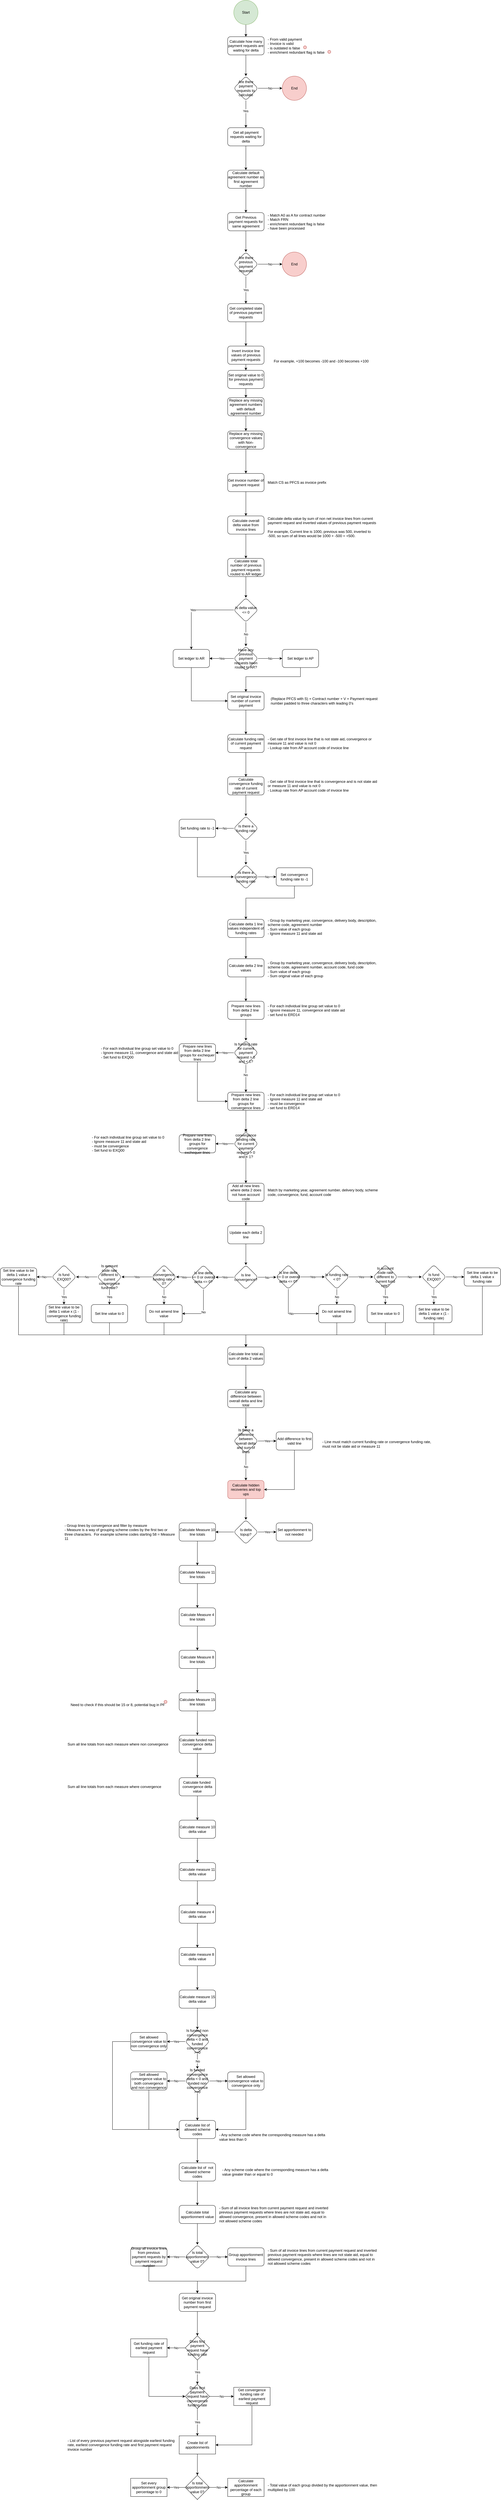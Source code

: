 <mxfile version="21.1.5" type="github">
  <diagram name="Page-1" id="wW1m3Rc3jWvj9a-EmoBQ">
    <mxGraphModel dx="2924" dy="1148" grid="1" gridSize="10" guides="1" tooltips="1" connect="1" arrows="1" fold="1" page="1" pageScale="1" pageWidth="850" pageHeight="1100" math="0" shadow="0">
      <root>
        <mxCell id="0" />
        <mxCell id="1" parent="0" />
        <mxCell id="_v3G_Rp7L3uwOA6iTtzw-3" value="" style="edgeStyle=orthogonalEdgeStyle;rounded=0;orthogonalLoop=1;jettySize=auto;html=1;" parent="1" source="_v3G_Rp7L3uwOA6iTtzw-1" target="_v3G_Rp7L3uwOA6iTtzw-2" edge="1">
          <mxGeometry relative="1" as="geometry" />
        </mxCell>
        <mxCell id="_v3G_Rp7L3uwOA6iTtzw-1" value="Start" style="ellipse;whiteSpace=wrap;html=1;aspect=fixed;fillColor=#d5e8d4;strokeColor=#82b366;" parent="1" vertex="1">
          <mxGeometry x="360" y="80" width="80" height="80" as="geometry" />
        </mxCell>
        <mxCell id="_v3G_Rp7L3uwOA6iTtzw-9" value="" style="edgeStyle=orthogonalEdgeStyle;rounded=0;orthogonalLoop=1;jettySize=auto;html=1;" parent="1" source="_v3G_Rp7L3uwOA6iTtzw-2" target="_v3G_Rp7L3uwOA6iTtzw-8" edge="1">
          <mxGeometry relative="1" as="geometry" />
        </mxCell>
        <mxCell id="_v3G_Rp7L3uwOA6iTtzw-2" value="Calculate how many payment requests are waiting for delta" style="rounded=1;whiteSpace=wrap;html=1;" parent="1" vertex="1">
          <mxGeometry x="340" y="200" width="120" height="60" as="geometry" />
        </mxCell>
        <mxCell id="_v3G_Rp7L3uwOA6iTtzw-4" value="- From valid payment&lt;br&gt;- Invoice is valid&lt;br&gt;- is outdated is false&lt;br&gt;- enrichment redundant flag is false" style="text;html=1;strokeColor=none;fillColor=none;align=left;verticalAlign=middle;whiteSpace=wrap;rounded=0;" parent="1" vertex="1">
          <mxGeometry x="470" y="215" width="370" height="30" as="geometry" />
        </mxCell>
        <mxCell id="_v3G_Rp7L3uwOA6iTtzw-6" value="" style="ellipse;whiteSpace=wrap;html=1;aspect=fixed;fillColor=#f8cecc;strokeColor=#b85450;" parent="1" vertex="1">
          <mxGeometry x="670" y="245" width="10" height="10" as="geometry" />
        </mxCell>
        <mxCell id="_v3G_Rp7L3uwOA6iTtzw-7" value="" style="ellipse;whiteSpace=wrap;html=1;aspect=fixed;fillColor=#f8cecc;strokeColor=#b85450;" parent="1" vertex="1">
          <mxGeometry x="590" y="230" width="10" height="10" as="geometry" />
        </mxCell>
        <mxCell id="_v3G_Rp7L3uwOA6iTtzw-11" value="No" style="edgeStyle=orthogonalEdgeStyle;rounded=0;orthogonalLoop=1;jettySize=auto;html=1;" parent="1" source="_v3G_Rp7L3uwOA6iTtzw-8" target="_v3G_Rp7L3uwOA6iTtzw-10" edge="1">
          <mxGeometry relative="1" as="geometry" />
        </mxCell>
        <mxCell id="_v3G_Rp7L3uwOA6iTtzw-13" value="" style="edgeStyle=orthogonalEdgeStyle;rounded=0;orthogonalLoop=1;jettySize=auto;html=1;" parent="1" source="_v3G_Rp7L3uwOA6iTtzw-8" target="_v3G_Rp7L3uwOA6iTtzw-12" edge="1">
          <mxGeometry relative="1" as="geometry" />
        </mxCell>
        <mxCell id="_v3G_Rp7L3uwOA6iTtzw-14" value="Yes" style="edgeLabel;html=1;align=center;verticalAlign=middle;resizable=0;points=[];" parent="_v3G_Rp7L3uwOA6iTtzw-13" vertex="1" connectable="0">
          <mxGeometry x="-0.222" y="7" relative="1" as="geometry">
            <mxPoint x="-8" as="offset" />
          </mxGeometry>
        </mxCell>
        <mxCell id="_v3G_Rp7L3uwOA6iTtzw-8" value="Are there payment requests to calculate" style="rhombus;whiteSpace=wrap;html=1;rounded=1;" parent="1" vertex="1">
          <mxGeometry x="360" y="330" width="80" height="80" as="geometry" />
        </mxCell>
        <mxCell id="_v3G_Rp7L3uwOA6iTtzw-10" value="End" style="ellipse;whiteSpace=wrap;html=1;rounded=1;fillColor=#f8cecc;strokeColor=#b85450;" parent="1" vertex="1">
          <mxGeometry x="520" y="330" width="80" height="80" as="geometry" />
        </mxCell>
        <mxCell id="_v3G_Rp7L3uwOA6iTtzw-16" value="" style="edgeStyle=orthogonalEdgeStyle;rounded=0;orthogonalLoop=1;jettySize=auto;html=1;" parent="1" source="_v3G_Rp7L3uwOA6iTtzw-12" target="_v3G_Rp7L3uwOA6iTtzw-15" edge="1">
          <mxGeometry relative="1" as="geometry" />
        </mxCell>
        <mxCell id="_v3G_Rp7L3uwOA6iTtzw-12" value="Get all payment requests waiting for delta" style="whiteSpace=wrap;html=1;rounded=1;" parent="1" vertex="1">
          <mxGeometry x="340" y="500" width="120" height="60" as="geometry" />
        </mxCell>
        <mxCell id="_v3G_Rp7L3uwOA6iTtzw-18" value="" style="edgeStyle=orthogonalEdgeStyle;rounded=0;orthogonalLoop=1;jettySize=auto;html=1;" parent="1" source="_v3G_Rp7L3uwOA6iTtzw-15" target="_v3G_Rp7L3uwOA6iTtzw-17" edge="1">
          <mxGeometry relative="1" as="geometry" />
        </mxCell>
        <mxCell id="_v3G_Rp7L3uwOA6iTtzw-15" value="Calculate default agreement number as first agreement number" style="whiteSpace=wrap;html=1;rounded=1;" parent="1" vertex="1">
          <mxGeometry x="340" y="640" width="120" height="60" as="geometry" />
        </mxCell>
        <mxCell id="_v3G_Rp7L3uwOA6iTtzw-21" value="" style="edgeStyle=orthogonalEdgeStyle;rounded=0;orthogonalLoop=1;jettySize=auto;html=1;" parent="1" source="_v3G_Rp7L3uwOA6iTtzw-17" target="_v3G_Rp7L3uwOA6iTtzw-20" edge="1">
          <mxGeometry relative="1" as="geometry" />
        </mxCell>
        <mxCell id="_v3G_Rp7L3uwOA6iTtzw-17" value="Get Previous payment requests for same agreement" style="whiteSpace=wrap;html=1;rounded=1;" parent="1" vertex="1">
          <mxGeometry x="340" y="780" width="120" height="60" as="geometry" />
        </mxCell>
        <mxCell id="_v3G_Rp7L3uwOA6iTtzw-19" value="- Match A0 as A for contract number&lt;br&gt;- Match FRN&lt;br&gt;- enrichment redundant flag is false&lt;br&gt;- have been processed" style="text;html=1;strokeColor=none;fillColor=none;align=left;verticalAlign=middle;whiteSpace=wrap;rounded=0;" parent="1" vertex="1">
          <mxGeometry x="470" y="795" width="370" height="30" as="geometry" />
        </mxCell>
        <mxCell id="_v3G_Rp7L3uwOA6iTtzw-23" value="No" style="edgeStyle=orthogonalEdgeStyle;rounded=0;orthogonalLoop=1;jettySize=auto;html=1;" parent="1" source="_v3G_Rp7L3uwOA6iTtzw-20" target="_v3G_Rp7L3uwOA6iTtzw-22" edge="1">
          <mxGeometry relative="1" as="geometry" />
        </mxCell>
        <mxCell id="_v3G_Rp7L3uwOA6iTtzw-25" value="Yes" style="edgeStyle=orthogonalEdgeStyle;rounded=0;orthogonalLoop=1;jettySize=auto;html=1;" parent="1" source="_v3G_Rp7L3uwOA6iTtzw-20" target="_v3G_Rp7L3uwOA6iTtzw-24" edge="1">
          <mxGeometry relative="1" as="geometry" />
        </mxCell>
        <mxCell id="_v3G_Rp7L3uwOA6iTtzw-20" value="Are there previous payment requests" style="rhombus;whiteSpace=wrap;html=1;rounded=1;" parent="1" vertex="1">
          <mxGeometry x="360" y="910" width="80" height="80" as="geometry" />
        </mxCell>
        <mxCell id="_v3G_Rp7L3uwOA6iTtzw-22" value="End" style="ellipse;whiteSpace=wrap;html=1;rounded=1;fillColor=#f8cecc;strokeColor=#b85450;" parent="1" vertex="1">
          <mxGeometry x="520" y="910" width="80" height="80" as="geometry" />
        </mxCell>
        <mxCell id="_v3G_Rp7L3uwOA6iTtzw-27" value="" style="edgeStyle=orthogonalEdgeStyle;rounded=0;orthogonalLoop=1;jettySize=auto;html=1;" parent="1" source="_v3G_Rp7L3uwOA6iTtzw-24" target="_v3G_Rp7L3uwOA6iTtzw-26" edge="1">
          <mxGeometry relative="1" as="geometry" />
        </mxCell>
        <mxCell id="_v3G_Rp7L3uwOA6iTtzw-24" value="Get completed state of previous payment requests" style="whiteSpace=wrap;html=1;rounded=1;" parent="1" vertex="1">
          <mxGeometry x="340" y="1080" width="120" height="60" as="geometry" />
        </mxCell>
        <mxCell id="_v3G_Rp7L3uwOA6iTtzw-83" style="edgeStyle=orthogonalEdgeStyle;rounded=0;orthogonalLoop=1;jettySize=auto;html=1;entryX=0.5;entryY=0;entryDx=0;entryDy=0;" parent="1" source="_v3G_Rp7L3uwOA6iTtzw-26" target="_v3G_Rp7L3uwOA6iTtzw-82" edge="1">
          <mxGeometry relative="1" as="geometry" />
        </mxCell>
        <mxCell id="_v3G_Rp7L3uwOA6iTtzw-26" value="Invert invoice line values of previous payment requests" style="whiteSpace=wrap;html=1;rounded=1;" parent="1" vertex="1">
          <mxGeometry x="340" y="1220" width="120" height="60" as="geometry" />
        </mxCell>
        <mxCell id="_v3G_Rp7L3uwOA6iTtzw-28" value="Match CS as PFCS as invoice prefix" style="text;html=1;strokeColor=none;fillColor=none;align=left;verticalAlign=middle;whiteSpace=wrap;rounded=0;" parent="1" vertex="1">
          <mxGeometry x="470" y="1655" width="370" height="30" as="geometry" />
        </mxCell>
        <mxCell id="_v3G_Rp7L3uwOA6iTtzw-32" value="" style="edgeStyle=orthogonalEdgeStyle;rounded=0;orthogonalLoop=1;jettySize=auto;html=1;" parent="1" source="_v3G_Rp7L3uwOA6iTtzw-29" target="_v3G_Rp7L3uwOA6iTtzw-31" edge="1">
          <mxGeometry relative="1" as="geometry" />
        </mxCell>
        <mxCell id="_v3G_Rp7L3uwOA6iTtzw-29" value="Replace any missing agreement numbers with default agreement number" style="whiteSpace=wrap;html=1;rounded=1;" parent="1" vertex="1">
          <mxGeometry x="340" y="1390" width="120" height="60" as="geometry" />
        </mxCell>
        <mxCell id="_v3G_Rp7L3uwOA6iTtzw-34" value="" style="edgeStyle=orthogonalEdgeStyle;rounded=0;orthogonalLoop=1;jettySize=auto;html=1;" parent="1" source="_v3G_Rp7L3uwOA6iTtzw-31" target="_v3G_Rp7L3uwOA6iTtzw-33" edge="1">
          <mxGeometry relative="1" as="geometry" />
        </mxCell>
        <mxCell id="_v3G_Rp7L3uwOA6iTtzw-31" value="Replace any missing convergence values with Non-convergence" style="whiteSpace=wrap;html=1;rounded=1;" parent="1" vertex="1">
          <mxGeometry x="340" y="1500" width="120" height="60" as="geometry" />
        </mxCell>
        <mxCell id="_v3G_Rp7L3uwOA6iTtzw-39" value="" style="edgeStyle=orthogonalEdgeStyle;rounded=0;orthogonalLoop=1;jettySize=auto;html=1;" parent="1" source="_v3G_Rp7L3uwOA6iTtzw-33" target="_v3G_Rp7L3uwOA6iTtzw-38" edge="1">
          <mxGeometry relative="1" as="geometry" />
        </mxCell>
        <mxCell id="_v3G_Rp7L3uwOA6iTtzw-33" value="Get invoice number of payment request" style="whiteSpace=wrap;html=1;rounded=1;" parent="1" vertex="1">
          <mxGeometry x="340" y="1640" width="120" height="60" as="geometry" />
        </mxCell>
        <mxCell id="_v3G_Rp7L3uwOA6iTtzw-37" value="&lt;br&gt;Calculate delta value by sum of non net invoice lines from current payment request and inverted values of previous payment requests&lt;br&gt;&lt;br&gt;For example, Current line is 1000, previous was 500, inverted to -500, so sum of all lines would be 1000 + -500 = +500." style="text;html=1;strokeColor=none;fillColor=none;align=left;verticalAlign=middle;whiteSpace=wrap;rounded=0;" parent="1" vertex="1">
          <mxGeometry x="470" y="1795" width="370" height="30" as="geometry" />
        </mxCell>
        <mxCell id="_v3G_Rp7L3uwOA6iTtzw-42" value="" style="edgeStyle=orthogonalEdgeStyle;rounded=0;orthogonalLoop=1;jettySize=auto;html=1;" parent="1" source="_v3G_Rp7L3uwOA6iTtzw-38" target="_v3G_Rp7L3uwOA6iTtzw-41" edge="1">
          <mxGeometry relative="1" as="geometry" />
        </mxCell>
        <mxCell id="_v3G_Rp7L3uwOA6iTtzw-38" value="Calculate overall delta value from invoice lines" style="whiteSpace=wrap;html=1;rounded=1;fontSize=12;" parent="1" vertex="1">
          <mxGeometry x="340" y="1780" width="120" height="60" as="geometry" />
        </mxCell>
        <mxCell id="_v3G_Rp7L3uwOA6iTtzw-40" value="For example, +100 becomes -100 and -100 becomes +100" style="text;html=1;strokeColor=none;fillColor=none;align=left;verticalAlign=middle;whiteSpace=wrap;rounded=0;" parent="1" vertex="1">
          <mxGeometry x="490" y="1255" width="370" height="30" as="geometry" />
        </mxCell>
        <mxCell id="_v3G_Rp7L3uwOA6iTtzw-47" value="" style="edgeStyle=orthogonalEdgeStyle;rounded=0;orthogonalLoop=1;jettySize=auto;html=1;" parent="1" source="_v3G_Rp7L3uwOA6iTtzw-41" target="_v3G_Rp7L3uwOA6iTtzw-46" edge="1">
          <mxGeometry relative="1" as="geometry" />
        </mxCell>
        <mxCell id="_v3G_Rp7L3uwOA6iTtzw-41" value="Calculate total number of previous payment requests routed to AR ledger" style="whiteSpace=wrap;html=1;rounded=1;fontSize=12;" parent="1" vertex="1">
          <mxGeometry x="340" y="1920" width="120" height="60" as="geometry" />
        </mxCell>
        <mxCell id="_v3G_Rp7L3uwOA6iTtzw-49" value="Yes" style="edgeStyle=orthogonalEdgeStyle;rounded=0;orthogonalLoop=1;jettySize=auto;html=1;" parent="1" source="_v3G_Rp7L3uwOA6iTtzw-46" target="_v3G_Rp7L3uwOA6iTtzw-48" edge="1">
          <mxGeometry relative="1" as="geometry" />
        </mxCell>
        <mxCell id="_v3G_Rp7L3uwOA6iTtzw-51" value="No" style="edgeStyle=orthogonalEdgeStyle;rounded=0;orthogonalLoop=1;jettySize=auto;html=1;" parent="1" source="_v3G_Rp7L3uwOA6iTtzw-46" target="_v3G_Rp7L3uwOA6iTtzw-50" edge="1">
          <mxGeometry relative="1" as="geometry" />
        </mxCell>
        <mxCell id="_v3G_Rp7L3uwOA6iTtzw-46" value="Is delta value &amp;lt;= 0" style="rhombus;whiteSpace=wrap;html=1;rounded=1;" parent="1" vertex="1">
          <mxGeometry x="360" y="2050" width="80" height="80" as="geometry" />
        </mxCell>
        <mxCell id="_v3G_Rp7L3uwOA6iTtzw-57" style="edgeStyle=orthogonalEdgeStyle;rounded=0;orthogonalLoop=1;jettySize=auto;html=1;entryX=0;entryY=0.5;entryDx=0;entryDy=0;" parent="1" source="_v3G_Rp7L3uwOA6iTtzw-48" target="_v3G_Rp7L3uwOA6iTtzw-55" edge="1">
          <mxGeometry relative="1" as="geometry">
            <Array as="points">
              <mxPoint x="220" y="2390" />
            </Array>
          </mxGeometry>
        </mxCell>
        <mxCell id="_v3G_Rp7L3uwOA6iTtzw-48" value="Set ledger to AR" style="whiteSpace=wrap;html=1;rounded=1;" parent="1" vertex="1">
          <mxGeometry x="160" y="2220" width="120" height="60" as="geometry" />
        </mxCell>
        <mxCell id="_v3G_Rp7L3uwOA6iTtzw-52" value="Yes" style="edgeStyle=orthogonalEdgeStyle;rounded=0;orthogonalLoop=1;jettySize=auto;html=1;" parent="1" source="_v3G_Rp7L3uwOA6iTtzw-50" target="_v3G_Rp7L3uwOA6iTtzw-48" edge="1">
          <mxGeometry relative="1" as="geometry" />
        </mxCell>
        <mxCell id="_v3G_Rp7L3uwOA6iTtzw-54" value="No" style="edgeStyle=orthogonalEdgeStyle;rounded=0;orthogonalLoop=1;jettySize=auto;html=1;" parent="1" source="_v3G_Rp7L3uwOA6iTtzw-50" target="_v3G_Rp7L3uwOA6iTtzw-53" edge="1">
          <mxGeometry relative="1" as="geometry" />
        </mxCell>
        <mxCell id="_v3G_Rp7L3uwOA6iTtzw-50" value="Have any previous payment requests been routed to AR?" style="rhombus;whiteSpace=wrap;html=1;rounded=1;" parent="1" vertex="1">
          <mxGeometry x="360" y="2210" width="80" height="80" as="geometry" />
        </mxCell>
        <mxCell id="_v3G_Rp7L3uwOA6iTtzw-56" value="" style="edgeStyle=orthogonalEdgeStyle;rounded=0;orthogonalLoop=1;jettySize=auto;html=1;" parent="1" source="_v3G_Rp7L3uwOA6iTtzw-53" target="_v3G_Rp7L3uwOA6iTtzw-55" edge="1">
          <mxGeometry relative="1" as="geometry">
            <Array as="points">
              <mxPoint x="580" y="2310" />
              <mxPoint x="400" y="2310" />
            </Array>
          </mxGeometry>
        </mxCell>
        <mxCell id="_v3G_Rp7L3uwOA6iTtzw-53" value="Set ledger to AP" style="whiteSpace=wrap;html=1;rounded=1;" parent="1" vertex="1">
          <mxGeometry x="520" y="2220" width="120" height="60" as="geometry" />
        </mxCell>
        <mxCell id="_v3G_Rp7L3uwOA6iTtzw-60" value="" style="edgeStyle=orthogonalEdgeStyle;rounded=0;orthogonalLoop=1;jettySize=auto;html=1;" parent="1" source="_v3G_Rp7L3uwOA6iTtzw-55" target="_v3G_Rp7L3uwOA6iTtzw-59" edge="1">
          <mxGeometry relative="1" as="geometry" />
        </mxCell>
        <mxCell id="_v3G_Rp7L3uwOA6iTtzw-55" value="Set original invoice number of current payment" style="whiteSpace=wrap;html=1;rounded=1;" parent="1" vertex="1">
          <mxGeometry x="340" y="2360" width="120" height="60" as="geometry" />
        </mxCell>
        <mxCell id="_v3G_Rp7L3uwOA6iTtzw-58" value="(Replace PFCS with S) + Contract number + V + Payment request number padded to three characters with leading 0&#39;s" style="text;html=1;strokeColor=none;fillColor=none;align=left;verticalAlign=middle;whiteSpace=wrap;rounded=0;" parent="1" vertex="1">
          <mxGeometry x="480" y="2375" width="370" height="30" as="geometry" />
        </mxCell>
        <mxCell id="_v3G_Rp7L3uwOA6iTtzw-63" value="" style="edgeStyle=orthogonalEdgeStyle;rounded=0;orthogonalLoop=1;jettySize=auto;html=1;" parent="1" source="_v3G_Rp7L3uwOA6iTtzw-59" target="_v3G_Rp7L3uwOA6iTtzw-62" edge="1">
          <mxGeometry relative="1" as="geometry" />
        </mxCell>
        <mxCell id="_v3G_Rp7L3uwOA6iTtzw-59" value="Calculate funding rate of current payment request" style="whiteSpace=wrap;html=1;rounded=1;" parent="1" vertex="1">
          <mxGeometry x="340" y="2500" width="120" height="60" as="geometry" />
        </mxCell>
        <mxCell id="_v3G_Rp7L3uwOA6iTtzw-61" value="- Get rate of first invoice line that is not state aid, convergence or measure 11 and value is not 0&lt;br&gt;- Lookup rate from AP account code of invoice line" style="text;html=1;strokeColor=none;fillColor=none;align=left;verticalAlign=middle;whiteSpace=wrap;rounded=0;" parent="1" vertex="1">
          <mxGeometry x="470" y="2515" width="370" height="30" as="geometry" />
        </mxCell>
        <mxCell id="_v3G_Rp7L3uwOA6iTtzw-66" value="" style="edgeStyle=orthogonalEdgeStyle;rounded=0;orthogonalLoop=1;jettySize=auto;html=1;" parent="1" source="_v3G_Rp7L3uwOA6iTtzw-62" target="_v3G_Rp7L3uwOA6iTtzw-65" edge="1">
          <mxGeometry relative="1" as="geometry" />
        </mxCell>
        <mxCell id="_v3G_Rp7L3uwOA6iTtzw-62" value="Calculate convergence funding rate of current payment request" style="whiteSpace=wrap;html=1;rounded=1;" parent="1" vertex="1">
          <mxGeometry x="340" y="2640" width="120" height="60" as="geometry" />
        </mxCell>
        <mxCell id="_v3G_Rp7L3uwOA6iTtzw-64" value="- Get rate of first invoice line that is convergence and is not state aid or measure 11 and value is not 0&lt;br&gt;- Lookup rate from AP account code of invoice line" style="text;html=1;strokeColor=none;fillColor=none;align=left;verticalAlign=middle;whiteSpace=wrap;rounded=0;" parent="1" vertex="1">
          <mxGeometry x="470" y="2655" width="370" height="30" as="geometry" />
        </mxCell>
        <mxCell id="_v3G_Rp7L3uwOA6iTtzw-68" value="No" style="edgeStyle=orthogonalEdgeStyle;rounded=0;orthogonalLoop=1;jettySize=auto;html=1;" parent="1" source="_v3G_Rp7L3uwOA6iTtzw-65" target="_v3G_Rp7L3uwOA6iTtzw-67" edge="1">
          <mxGeometry relative="1" as="geometry" />
        </mxCell>
        <mxCell id="_v3G_Rp7L3uwOA6iTtzw-70" value="Yes" style="edgeStyle=orthogonalEdgeStyle;rounded=0;orthogonalLoop=1;jettySize=auto;html=1;" parent="1" source="_v3G_Rp7L3uwOA6iTtzw-65" target="_v3G_Rp7L3uwOA6iTtzw-69" edge="1">
          <mxGeometry relative="1" as="geometry" />
        </mxCell>
        <mxCell id="_v3G_Rp7L3uwOA6iTtzw-65" value="Is there a funding rate" style="rhombus;whiteSpace=wrap;html=1;rounded=1;" parent="1" vertex="1">
          <mxGeometry x="360" y="2770" width="80" height="80" as="geometry" />
        </mxCell>
        <mxCell id="_v3G_Rp7L3uwOA6iTtzw-73" style="edgeStyle=orthogonalEdgeStyle;rounded=0;orthogonalLoop=1;jettySize=auto;html=1;entryX=0;entryY=0.5;entryDx=0;entryDy=0;" parent="1" source="_v3G_Rp7L3uwOA6iTtzw-67" target="_v3G_Rp7L3uwOA6iTtzw-69" edge="1">
          <mxGeometry relative="1" as="geometry">
            <Array as="points">
              <mxPoint x="240" y="2970" />
            </Array>
          </mxGeometry>
        </mxCell>
        <mxCell id="_v3G_Rp7L3uwOA6iTtzw-67" value="Set funding rate to -1" style="whiteSpace=wrap;html=1;rounded=1;" parent="1" vertex="1">
          <mxGeometry x="180" y="2780" width="120" height="60" as="geometry" />
        </mxCell>
        <mxCell id="_v3G_Rp7L3uwOA6iTtzw-72" value="No" style="edgeStyle=orthogonalEdgeStyle;rounded=0;orthogonalLoop=1;jettySize=auto;html=1;" parent="1" source="_v3G_Rp7L3uwOA6iTtzw-69" target="_v3G_Rp7L3uwOA6iTtzw-71" edge="1">
          <mxGeometry relative="1" as="geometry" />
        </mxCell>
        <mxCell id="_v3G_Rp7L3uwOA6iTtzw-69" value="Is there a convergence funding rate" style="rhombus;whiteSpace=wrap;html=1;rounded=1;" parent="1" vertex="1">
          <mxGeometry x="360" y="2930" width="80" height="80" as="geometry" />
        </mxCell>
        <mxCell id="_v3G_Rp7L3uwOA6iTtzw-75" value="" style="edgeStyle=orthogonalEdgeStyle;rounded=0;orthogonalLoop=1;jettySize=auto;html=1;entryX=0.5;entryY=0;entryDx=0;entryDy=0;" parent="1" source="_v3G_Rp7L3uwOA6iTtzw-71" target="_v3G_Rp7L3uwOA6iTtzw-74" edge="1">
          <mxGeometry relative="1" as="geometry">
            <Array as="points">
              <mxPoint x="560" y="3040" />
              <mxPoint x="400" y="3040" />
            </Array>
          </mxGeometry>
        </mxCell>
        <mxCell id="_v3G_Rp7L3uwOA6iTtzw-71" value="Set convergence funding rate to -1" style="whiteSpace=wrap;html=1;rounded=1;" parent="1" vertex="1">
          <mxGeometry x="500" y="2940" width="120" height="60" as="geometry" />
        </mxCell>
        <mxCell id="_v3G_Rp7L3uwOA6iTtzw-79" value="" style="edgeStyle=orthogonalEdgeStyle;rounded=0;orthogonalLoop=1;jettySize=auto;html=1;" parent="1" source="_v3G_Rp7L3uwOA6iTtzw-74" target="_v3G_Rp7L3uwOA6iTtzw-77" edge="1">
          <mxGeometry relative="1" as="geometry" />
        </mxCell>
        <mxCell id="_v3G_Rp7L3uwOA6iTtzw-74" value="Calculate delta 1 line values independent of funding rates" style="whiteSpace=wrap;html=1;rounded=1;" parent="1" vertex="1">
          <mxGeometry x="340" y="3110" width="120" height="60" as="geometry" />
        </mxCell>
        <mxCell id="_v3G_Rp7L3uwOA6iTtzw-76" value="- Group by marketing year, convergence, delivery body, description, scheme code, agreement number&lt;br&gt;- Sum value of each group&lt;br&gt;- Ignore measure 11 and state aid" style="text;html=1;strokeColor=none;fillColor=none;align=left;verticalAlign=middle;whiteSpace=wrap;rounded=0;" parent="1" vertex="1">
          <mxGeometry x="470" y="3120" width="370" height="30" as="geometry" />
        </mxCell>
        <mxCell id="_v3G_Rp7L3uwOA6iTtzw-86" value="" style="edgeStyle=orthogonalEdgeStyle;rounded=0;orthogonalLoop=1;jettySize=auto;html=1;" parent="1" source="_v3G_Rp7L3uwOA6iTtzw-77" target="_v3G_Rp7L3uwOA6iTtzw-85" edge="1">
          <mxGeometry relative="1" as="geometry" />
        </mxCell>
        <mxCell id="_v3G_Rp7L3uwOA6iTtzw-77" value="Calculate delta 2 line values" style="whiteSpace=wrap;html=1;rounded=1;" parent="1" vertex="1">
          <mxGeometry x="340" y="3240" width="120" height="60" as="geometry" />
        </mxCell>
        <mxCell id="_v3G_Rp7L3uwOA6iTtzw-78" value="- Group by marketing year, convergence, delivery body, description, scheme code, agreement number, account code, fund code&lt;br&gt;- Sum value of each group&lt;br&gt;- Sum original value of each group" style="text;html=1;strokeColor=none;fillColor=none;align=left;verticalAlign=middle;whiteSpace=wrap;rounded=0;" parent="1" vertex="1">
          <mxGeometry x="470" y="3260" width="370" height="30" as="geometry" />
        </mxCell>
        <mxCell id="_v3G_Rp7L3uwOA6iTtzw-84" style="edgeStyle=orthogonalEdgeStyle;rounded=0;orthogonalLoop=1;jettySize=auto;html=1;" parent="1" source="_v3G_Rp7L3uwOA6iTtzw-82" target="_v3G_Rp7L3uwOA6iTtzw-29" edge="1">
          <mxGeometry relative="1" as="geometry" />
        </mxCell>
        <mxCell id="_v3G_Rp7L3uwOA6iTtzw-82" value="Set original value to 0 for previous payment requests" style="rounded=1;whiteSpace=wrap;html=1;" parent="1" vertex="1">
          <mxGeometry x="340" y="1300" width="120" height="60" as="geometry" />
        </mxCell>
        <mxCell id="_v3G_Rp7L3uwOA6iTtzw-90" value="" style="edgeStyle=orthogonalEdgeStyle;rounded=0;orthogonalLoop=1;jettySize=auto;html=1;" parent="1" source="_v3G_Rp7L3uwOA6iTtzw-85" target="_v3G_Rp7L3uwOA6iTtzw-89" edge="1">
          <mxGeometry relative="1" as="geometry" />
        </mxCell>
        <mxCell id="_v3G_Rp7L3uwOA6iTtzw-85" value="Prepare new lines from delta 2 line groups" style="whiteSpace=wrap;html=1;rounded=1;" parent="1" vertex="1">
          <mxGeometry x="340" y="3380" width="120" height="60" as="geometry" />
        </mxCell>
        <mxCell id="_v3G_Rp7L3uwOA6iTtzw-88" value="- For each individual line group set value to 0&lt;br style=&quot;border-color: var(--border-color);&quot;&gt;- Ignore measure 11, convergence and state aid&lt;br&gt;- set fund to ERD14" style="text;html=1;strokeColor=none;fillColor=none;align=left;verticalAlign=middle;whiteSpace=wrap;rounded=0;" parent="1" vertex="1">
          <mxGeometry x="470" y="3395" width="370" height="30" as="geometry" />
        </mxCell>
        <mxCell id="_v3G_Rp7L3uwOA6iTtzw-92" value="Yes" style="edgeStyle=orthogonalEdgeStyle;rounded=0;orthogonalLoop=1;jettySize=auto;html=1;" parent="1" source="_v3G_Rp7L3uwOA6iTtzw-89" target="_v3G_Rp7L3uwOA6iTtzw-91" edge="1">
          <mxGeometry relative="1" as="geometry" />
        </mxCell>
        <mxCell id="_v3G_Rp7L3uwOA6iTtzw-95" value="" style="edgeStyle=orthogonalEdgeStyle;rounded=0;orthogonalLoop=1;jettySize=auto;html=1;" parent="1" source="_v3G_Rp7L3uwOA6iTtzw-89" target="_v3G_Rp7L3uwOA6iTtzw-94" edge="1">
          <mxGeometry relative="1" as="geometry" />
        </mxCell>
        <mxCell id="_v3G_Rp7L3uwOA6iTtzw-96" value="No" style="edgeLabel;html=1;align=center;verticalAlign=middle;resizable=0;points=[];" parent="_v3G_Rp7L3uwOA6iTtzw-95" vertex="1" connectable="0">
          <mxGeometry x="-0.267" y="-1" relative="1" as="geometry">
            <mxPoint as="offset" />
          </mxGeometry>
        </mxCell>
        <mxCell id="_v3G_Rp7L3uwOA6iTtzw-89" value="Is funding rate for current payment request &amp;gt; 0 and &amp;lt; 1?" style="rhombus;whiteSpace=wrap;html=1;rounded=1;" parent="1" vertex="1">
          <mxGeometry x="360" y="3510" width="80" height="80" as="geometry" />
        </mxCell>
        <mxCell id="_v3G_Rp7L3uwOA6iTtzw-97" style="edgeStyle=orthogonalEdgeStyle;rounded=0;orthogonalLoop=1;jettySize=auto;html=1;entryX=0;entryY=0.5;entryDx=0;entryDy=0;" parent="1" source="_v3G_Rp7L3uwOA6iTtzw-91" target="_v3G_Rp7L3uwOA6iTtzw-94" edge="1">
          <mxGeometry relative="1" as="geometry">
            <Array as="points">
              <mxPoint x="240" y="3710" />
            </Array>
          </mxGeometry>
        </mxCell>
        <mxCell id="_v3G_Rp7L3uwOA6iTtzw-91" value="Prepare new lines from delta 2 line groups for exchequer lines" style="whiteSpace=wrap;html=1;rounded=1;" parent="1" vertex="1">
          <mxGeometry x="180" y="3520" width="120" height="60" as="geometry" />
        </mxCell>
        <mxCell id="_v3G_Rp7L3uwOA6iTtzw-93" value="- For each individual line group set value to 0&lt;br style=&quot;border-color: var(--border-color);&quot;&gt;- Ignore measure 11, convergence and state aid&lt;br&gt;- Set fund to EXQ00" style="text;html=1;strokeColor=none;fillColor=none;align=left;verticalAlign=middle;whiteSpace=wrap;rounded=0;" parent="1" vertex="1">
          <mxGeometry x="-80" y="3535" width="370" height="30" as="geometry" />
        </mxCell>
        <mxCell id="_v3G_Rp7L3uwOA6iTtzw-100" value="" style="edgeStyle=orthogonalEdgeStyle;rounded=0;orthogonalLoop=1;jettySize=auto;html=1;" parent="1" source="_v3G_Rp7L3uwOA6iTtzw-94" target="_v3G_Rp7L3uwOA6iTtzw-99" edge="1">
          <mxGeometry relative="1" as="geometry" />
        </mxCell>
        <mxCell id="_v3G_Rp7L3uwOA6iTtzw-94" value="Prepare new lines from delta 2 line groups for convergence lines" style="whiteSpace=wrap;html=1;rounded=1;" parent="1" vertex="1">
          <mxGeometry x="340" y="3680" width="120" height="60" as="geometry" />
        </mxCell>
        <mxCell id="_v3G_Rp7L3uwOA6iTtzw-98" value="- For each individual line group set value to 0&lt;br style=&quot;border-color: var(--border-color);&quot;&gt;- Ignore measure 11 and state aid&lt;br&gt;- must be convergence&lt;br&gt;- set fund to ERD14" style="text;html=1;strokeColor=none;fillColor=none;align=left;verticalAlign=middle;whiteSpace=wrap;rounded=0;" parent="1" vertex="1">
          <mxGeometry x="470" y="3695" width="370" height="30" as="geometry" />
        </mxCell>
        <mxCell id="_v3G_Rp7L3uwOA6iTtzw-102" value="Yes" style="edgeStyle=orthogonalEdgeStyle;rounded=0;orthogonalLoop=1;jettySize=auto;html=1;" parent="1" source="_v3G_Rp7L3uwOA6iTtzw-99" target="_v3G_Rp7L3uwOA6iTtzw-101" edge="1">
          <mxGeometry relative="1" as="geometry" />
        </mxCell>
        <mxCell id="_v3G_Rp7L3uwOA6iTtzw-105" value="" style="edgeStyle=orthogonalEdgeStyle;rounded=0;orthogonalLoop=1;jettySize=auto;html=1;" parent="1" source="_v3G_Rp7L3uwOA6iTtzw-99" target="_v3G_Rp7L3uwOA6iTtzw-104" edge="1">
          <mxGeometry relative="1" as="geometry" />
        </mxCell>
        <mxCell id="_v3G_Rp7L3uwOA6iTtzw-99" value="Is convergence funding rate for current payment request &amp;gt; 0 and &amp;lt; 1?" style="rhombus;whiteSpace=wrap;html=1;rounded=1;" parent="1" vertex="1">
          <mxGeometry x="360" y="3810" width="80" height="80" as="geometry" />
        </mxCell>
        <mxCell id="_v3G_Rp7L3uwOA6iTtzw-101" value="Prepare new lines from delta 2 line groups for convergence exchequer lines" style="whiteSpace=wrap;html=1;rounded=1;" parent="1" vertex="1">
          <mxGeometry x="180" y="3820" width="120" height="60" as="geometry" />
        </mxCell>
        <mxCell id="_v3G_Rp7L3uwOA6iTtzw-103" value="- For each individual line group set value to 0&lt;br style=&quot;border-color: var(--border-color);&quot;&gt;- Ignore measure 11 and state aid&lt;br&gt;- must be convergence&lt;br&gt;- Set fund to EXQ00" style="text;html=1;strokeColor=none;fillColor=none;align=left;verticalAlign=middle;whiteSpace=wrap;rounded=0;" parent="1" vertex="1">
          <mxGeometry x="-110" y="3835" width="370" height="30" as="geometry" />
        </mxCell>
        <mxCell id="_v3G_Rp7L3uwOA6iTtzw-108" value="" style="edgeStyle=orthogonalEdgeStyle;rounded=0;orthogonalLoop=1;jettySize=auto;html=1;" parent="1" source="_v3G_Rp7L3uwOA6iTtzw-104" target="_v3G_Rp7L3uwOA6iTtzw-107" edge="1">
          <mxGeometry relative="1" as="geometry" />
        </mxCell>
        <mxCell id="_v3G_Rp7L3uwOA6iTtzw-104" value="Add all new lines where delta 2 does not have account code" style="whiteSpace=wrap;html=1;rounded=1;" parent="1" vertex="1">
          <mxGeometry x="340" y="3980" width="120" height="60" as="geometry" />
        </mxCell>
        <mxCell id="_v3G_Rp7L3uwOA6iTtzw-106" value="Match by marketing year, agreement number, delivery body, scheme code, convergence, fund, account code" style="text;html=1;strokeColor=none;fillColor=none;align=left;verticalAlign=middle;whiteSpace=wrap;rounded=0;" parent="1" vertex="1">
          <mxGeometry x="470" y="3995" width="370" height="30" as="geometry" />
        </mxCell>
        <mxCell id="_v3G_Rp7L3uwOA6iTtzw-110" value="" style="edgeStyle=orthogonalEdgeStyle;rounded=0;orthogonalLoop=1;jettySize=auto;html=1;" parent="1" source="_v3G_Rp7L3uwOA6iTtzw-107" target="_v3G_Rp7L3uwOA6iTtzw-109" edge="1">
          <mxGeometry relative="1" as="geometry" />
        </mxCell>
        <mxCell id="_v3G_Rp7L3uwOA6iTtzw-107" value="Update each delta 2 line" style="whiteSpace=wrap;html=1;rounded=1;" parent="1" vertex="1">
          <mxGeometry x="340" y="4120" width="120" height="60" as="geometry" />
        </mxCell>
        <mxCell id="_v3G_Rp7L3uwOA6iTtzw-112" value="Yes" style="edgeStyle=orthogonalEdgeStyle;rounded=0;orthogonalLoop=1;jettySize=auto;html=1;" parent="1" source="_v3G_Rp7L3uwOA6iTtzw-109" edge="1">
          <mxGeometry relative="1" as="geometry">
            <mxPoint x="300" y="4290" as="targetPoint" />
          </mxGeometry>
        </mxCell>
        <mxCell id="_v3G_Rp7L3uwOA6iTtzw-114" value="No" style="edgeStyle=orthogonalEdgeStyle;rounded=0;orthogonalLoop=1;jettySize=auto;html=1;" parent="1" source="_v3G_Rp7L3uwOA6iTtzw-109" edge="1">
          <mxGeometry relative="1" as="geometry">
            <mxPoint x="500" y="4290" as="targetPoint" />
          </mxGeometry>
        </mxCell>
        <mxCell id="_v3G_Rp7L3uwOA6iTtzw-109" value="Is line convergence?" style="rhombus;whiteSpace=wrap;html=1;rounded=1;" parent="1" vertex="1">
          <mxGeometry x="360" y="4250" width="80" height="80" as="geometry" />
        </mxCell>
        <mxCell id="_v3G_Rp7L3uwOA6iTtzw-117" value="Yes" style="edgeStyle=orthogonalEdgeStyle;rounded=0;orthogonalLoop=1;jettySize=auto;html=1;" parent="1" source="_v3G_Rp7L3uwOA6iTtzw-115" target="_v3G_Rp7L3uwOA6iTtzw-116" edge="1">
          <mxGeometry relative="1" as="geometry" />
        </mxCell>
        <mxCell id="_v3G_Rp7L3uwOA6iTtzw-125" value="No" style="edgeStyle=orthogonalEdgeStyle;rounded=0;orthogonalLoop=1;jettySize=auto;html=1;entryX=0;entryY=0.5;entryDx=0;entryDy=0;" parent="1" source="_v3G_Rp7L3uwOA6iTtzw-115" target="_v3G_Rp7L3uwOA6iTtzw-120" edge="1">
          <mxGeometry relative="1" as="geometry">
            <Array as="points">
              <mxPoint x="540" y="4410" />
            </Array>
          </mxGeometry>
        </mxCell>
        <mxCell id="_v3G_Rp7L3uwOA6iTtzw-115" value="Is line delta &amp;gt;= 0 or overall delta &amp;lt;= 0?" style="rhombus;whiteSpace=wrap;html=1;rounded=1;" parent="1" vertex="1">
          <mxGeometry x="500" y="4249" width="80" height="80" as="geometry" />
        </mxCell>
        <mxCell id="_v3G_Rp7L3uwOA6iTtzw-119" value="Yes" style="edgeStyle=orthogonalEdgeStyle;rounded=0;orthogonalLoop=1;jettySize=auto;html=1;" parent="1" source="_v3G_Rp7L3uwOA6iTtzw-116" target="_v3G_Rp7L3uwOA6iTtzw-118" edge="1">
          <mxGeometry relative="1" as="geometry" />
        </mxCell>
        <mxCell id="_v3G_Rp7L3uwOA6iTtzw-121" value="No" style="edgeStyle=orthogonalEdgeStyle;rounded=0;orthogonalLoop=1;jettySize=auto;html=1;" parent="1" source="_v3G_Rp7L3uwOA6iTtzw-116" target="_v3G_Rp7L3uwOA6iTtzw-120" edge="1">
          <mxGeometry relative="1" as="geometry" />
        </mxCell>
        <mxCell id="_v3G_Rp7L3uwOA6iTtzw-116" value="Is funding rate &amp;lt; 0?" style="rhombus;whiteSpace=wrap;html=1;rounded=1;" parent="1" vertex="1">
          <mxGeometry x="660" y="4249" width="80" height="80" as="geometry" />
        </mxCell>
        <mxCell id="_v3G_Rp7L3uwOA6iTtzw-127" value="Yes" style="edgeStyle=orthogonalEdgeStyle;rounded=0;orthogonalLoop=1;jettySize=auto;html=1;" parent="1" source="_v3G_Rp7L3uwOA6iTtzw-118" target="_v3G_Rp7L3uwOA6iTtzw-126" edge="1">
          <mxGeometry relative="1" as="geometry" />
        </mxCell>
        <mxCell id="_v3G_Rp7L3uwOA6iTtzw-129" value="No" style="edgeStyle=orthogonalEdgeStyle;rounded=0;orthogonalLoop=1;jettySize=auto;html=1;" parent="1" source="_v3G_Rp7L3uwOA6iTtzw-118" target="_v3G_Rp7L3uwOA6iTtzw-128" edge="1">
          <mxGeometry relative="1" as="geometry" />
        </mxCell>
        <mxCell id="_v3G_Rp7L3uwOA6iTtzw-118" value="Is account code rate different to current fund rate?" style="rhombus;whiteSpace=wrap;html=1;rounded=1;" parent="1" vertex="1">
          <mxGeometry x="820" y="4249" width="80" height="80" as="geometry" />
        </mxCell>
        <mxCell id="_v3G_Rp7L3uwOA6iTtzw-160" style="edgeStyle=orthogonalEdgeStyle;rounded=0;orthogonalLoop=1;jettySize=auto;html=1;" parent="1" source="_v3G_Rp7L3uwOA6iTtzw-120" target="_v3G_Rp7L3uwOA6iTtzw-134" edge="1">
          <mxGeometry relative="1" as="geometry">
            <Array as="points">
              <mxPoint x="700" y="4480" />
              <mxPoint x="400" y="4480" />
            </Array>
          </mxGeometry>
        </mxCell>
        <mxCell id="_v3G_Rp7L3uwOA6iTtzw-120" value="Do not amend line value" style="whiteSpace=wrap;html=1;rounded=1;" parent="1" vertex="1">
          <mxGeometry x="640" y="4380" width="120" height="60" as="geometry" />
        </mxCell>
        <mxCell id="_v3G_Rp7L3uwOA6iTtzw-161" style="edgeStyle=orthogonalEdgeStyle;rounded=0;orthogonalLoop=1;jettySize=auto;html=1;" parent="1" source="_v3G_Rp7L3uwOA6iTtzw-126" target="_v3G_Rp7L3uwOA6iTtzw-134" edge="1">
          <mxGeometry relative="1" as="geometry">
            <Array as="points">
              <mxPoint x="860" y="4480" />
              <mxPoint x="400" y="4480" />
            </Array>
          </mxGeometry>
        </mxCell>
        <mxCell id="_v3G_Rp7L3uwOA6iTtzw-126" value="Set line value to 0" style="whiteSpace=wrap;html=1;rounded=1;" parent="1" vertex="1">
          <mxGeometry x="800" y="4380" width="120" height="60" as="geometry" />
        </mxCell>
        <mxCell id="_v3G_Rp7L3uwOA6iTtzw-131" value="Yes" style="edgeStyle=orthogonalEdgeStyle;rounded=0;orthogonalLoop=1;jettySize=auto;html=1;" parent="1" source="_v3G_Rp7L3uwOA6iTtzw-128" target="_v3G_Rp7L3uwOA6iTtzw-130" edge="1">
          <mxGeometry relative="1" as="geometry" />
        </mxCell>
        <mxCell id="_v3G_Rp7L3uwOA6iTtzw-133" value="No" style="edgeStyle=orthogonalEdgeStyle;rounded=0;orthogonalLoop=1;jettySize=auto;html=1;" parent="1" source="_v3G_Rp7L3uwOA6iTtzw-128" target="_v3G_Rp7L3uwOA6iTtzw-132" edge="1">
          <mxGeometry relative="1" as="geometry" />
        </mxCell>
        <mxCell id="_v3G_Rp7L3uwOA6iTtzw-128" value="Is fund EXQ00?" style="rhombus;whiteSpace=wrap;html=1;rounded=1;" parent="1" vertex="1">
          <mxGeometry x="980" y="4249" width="80" height="80" as="geometry" />
        </mxCell>
        <mxCell id="_v3G_Rp7L3uwOA6iTtzw-162" style="edgeStyle=orthogonalEdgeStyle;rounded=0;orthogonalLoop=1;jettySize=auto;html=1;entryX=0.5;entryY=0;entryDx=0;entryDy=0;" parent="1" source="_v3G_Rp7L3uwOA6iTtzw-130" target="_v3G_Rp7L3uwOA6iTtzw-134" edge="1">
          <mxGeometry relative="1" as="geometry">
            <Array as="points">
              <mxPoint x="1020" y="4480" />
              <mxPoint x="400" y="4480" />
            </Array>
          </mxGeometry>
        </mxCell>
        <mxCell id="_v3G_Rp7L3uwOA6iTtzw-130" value="Set line value to be delta 1 value x (1 - funding rate)" style="whiteSpace=wrap;html=1;rounded=1;" parent="1" vertex="1">
          <mxGeometry x="960" y="4380" width="120" height="60" as="geometry" />
        </mxCell>
        <mxCell id="_v3G_Rp7L3uwOA6iTtzw-135" value="" style="edgeStyle=orthogonalEdgeStyle;rounded=0;orthogonalLoop=1;jettySize=auto;html=1;" parent="1" source="_v3G_Rp7L3uwOA6iTtzw-132" target="_v3G_Rp7L3uwOA6iTtzw-134" edge="1">
          <mxGeometry relative="1" as="geometry">
            <Array as="points">
              <mxPoint x="1180" y="4480" />
              <mxPoint x="400" y="4480" />
            </Array>
          </mxGeometry>
        </mxCell>
        <mxCell id="_v3G_Rp7L3uwOA6iTtzw-132" value="Set line value to be delta 1 value x funding rate" style="whiteSpace=wrap;html=1;rounded=1;" parent="1" vertex="1">
          <mxGeometry x="1120" y="4259" width="120" height="60" as="geometry" />
        </mxCell>
        <mxCell id="_v3G_Rp7L3uwOA6iTtzw-164" value="" style="edgeStyle=orthogonalEdgeStyle;rounded=0;orthogonalLoop=1;jettySize=auto;html=1;" parent="1" source="_v3G_Rp7L3uwOA6iTtzw-134" target="_v3G_Rp7L3uwOA6iTtzw-163" edge="1">
          <mxGeometry relative="1" as="geometry" />
        </mxCell>
        <mxCell id="_v3G_Rp7L3uwOA6iTtzw-134" value="Calculate line total as sum of delta 2 values" style="whiteSpace=wrap;html=1;rounded=1;" parent="1" vertex="1">
          <mxGeometry x="340" y="4520" width="120" height="60" as="geometry" />
        </mxCell>
        <mxCell id="_v3G_Rp7L3uwOA6iTtzw-136" value="Yes" style="edgeStyle=orthogonalEdgeStyle;rounded=0;orthogonalLoop=1;jettySize=auto;html=1;" parent="1" source="_v3G_Rp7L3uwOA6iTtzw-138" target="_v3G_Rp7L3uwOA6iTtzw-141" edge="1">
          <mxGeometry relative="1" as="geometry" />
        </mxCell>
        <mxCell id="_v3G_Rp7L3uwOA6iTtzw-156" value="No" style="edgeStyle=orthogonalEdgeStyle;rounded=0;orthogonalLoop=1;jettySize=auto;html=1;entryX=1;entryY=0.5;entryDx=0;entryDy=0;" parent="1" source="_v3G_Rp7L3uwOA6iTtzw-138" target="_v3G_Rp7L3uwOA6iTtzw-145" edge="1">
          <mxGeometry relative="1" as="geometry">
            <Array as="points">
              <mxPoint x="260" y="4410" />
            </Array>
          </mxGeometry>
        </mxCell>
        <mxCell id="_v3G_Rp7L3uwOA6iTtzw-138" value="Is line delta &amp;gt;= 0 or overall delta &amp;lt;= 0?" style="rhombus;whiteSpace=wrap;html=1;rounded=1;direction=east;flipH=0;flipV=0;" parent="1" vertex="1">
          <mxGeometry x="220" y="4250" width="80" height="80" as="geometry" />
        </mxCell>
        <mxCell id="_v3G_Rp7L3uwOA6iTtzw-139" value="Yes" style="edgeStyle=orthogonalEdgeStyle;rounded=0;orthogonalLoop=1;jettySize=auto;html=1;" parent="1" source="_v3G_Rp7L3uwOA6iTtzw-141" target="_v3G_Rp7L3uwOA6iTtzw-144" edge="1">
          <mxGeometry relative="1" as="geometry" />
        </mxCell>
        <mxCell id="_v3G_Rp7L3uwOA6iTtzw-140" value="No" style="edgeStyle=orthogonalEdgeStyle;rounded=0;orthogonalLoop=1;jettySize=auto;html=1;" parent="1" source="_v3G_Rp7L3uwOA6iTtzw-141" target="_v3G_Rp7L3uwOA6iTtzw-145" edge="1">
          <mxGeometry relative="1" as="geometry" />
        </mxCell>
        <mxCell id="_v3G_Rp7L3uwOA6iTtzw-142" value="Yes" style="edgeStyle=orthogonalEdgeStyle;rounded=0;orthogonalLoop=1;jettySize=auto;html=1;" parent="1" source="_v3G_Rp7L3uwOA6iTtzw-144" target="_v3G_Rp7L3uwOA6iTtzw-146" edge="1">
          <mxGeometry relative="1" as="geometry" />
        </mxCell>
        <mxCell id="_v3G_Rp7L3uwOA6iTtzw-143" value="No" style="edgeStyle=orthogonalEdgeStyle;rounded=0;orthogonalLoop=1;jettySize=auto;html=1;" parent="1" source="_v3G_Rp7L3uwOA6iTtzw-144" target="_v3G_Rp7L3uwOA6iTtzw-149" edge="1">
          <mxGeometry relative="1" as="geometry" />
        </mxCell>
        <mxCell id="_v3G_Rp7L3uwOA6iTtzw-144" value="Is account code rate different to current convergence fund rate?" style="rhombus;whiteSpace=wrap;html=1;rounded=1;direction=east;flipH=0;flipV=0;" parent="1" vertex="1">
          <mxGeometry x="-90" y="4249" width="80" height="80" as="geometry" />
        </mxCell>
        <mxCell id="_v3G_Rp7L3uwOA6iTtzw-159" style="edgeStyle=orthogonalEdgeStyle;rounded=0;orthogonalLoop=1;jettySize=auto;html=1;" parent="1" source="_v3G_Rp7L3uwOA6iTtzw-145" target="_v3G_Rp7L3uwOA6iTtzw-134" edge="1">
          <mxGeometry relative="1" as="geometry">
            <Array as="points">
              <mxPoint x="130" y="4480" />
              <mxPoint x="400" y="4480" />
            </Array>
          </mxGeometry>
        </mxCell>
        <mxCell id="_v3G_Rp7L3uwOA6iTtzw-145" value="Do not amend line value" style="whiteSpace=wrap;html=1;rounded=1;direction=east;flipH=0;flipV=0;" parent="1" vertex="1">
          <mxGeometry x="70" y="4380" width="120" height="60" as="geometry" />
        </mxCell>
        <mxCell id="_v3G_Rp7L3uwOA6iTtzw-147" value="Yes" style="edgeStyle=orthogonalEdgeStyle;rounded=0;orthogonalLoop=1;jettySize=auto;html=1;" parent="1" source="_v3G_Rp7L3uwOA6iTtzw-149" target="_v3G_Rp7L3uwOA6iTtzw-150" edge="1">
          <mxGeometry relative="1" as="geometry" />
        </mxCell>
        <mxCell id="_v3G_Rp7L3uwOA6iTtzw-148" value="No" style="edgeStyle=orthogonalEdgeStyle;rounded=0;orthogonalLoop=1;jettySize=auto;html=1;" parent="1" source="_v3G_Rp7L3uwOA6iTtzw-149" target="_v3G_Rp7L3uwOA6iTtzw-151" edge="1">
          <mxGeometry relative="1" as="geometry" />
        </mxCell>
        <mxCell id="_v3G_Rp7L3uwOA6iTtzw-149" value="Is fund EXQ00?" style="rhombus;whiteSpace=wrap;html=1;rounded=1;direction=east;flipH=0;flipV=0;" parent="1" vertex="1">
          <mxGeometry x="-240" y="4249" width="80" height="80" as="geometry" />
        </mxCell>
        <mxCell id="_v3G_Rp7L3uwOA6iTtzw-155" style="edgeStyle=orthogonalEdgeStyle;rounded=0;orthogonalLoop=1;jettySize=auto;html=1;entryX=0.5;entryY=0;entryDx=0;entryDy=0;" parent="1" source="_v3G_Rp7L3uwOA6iTtzw-151" target="_v3G_Rp7L3uwOA6iTtzw-134" edge="1">
          <mxGeometry relative="1" as="geometry">
            <Array as="points">
              <mxPoint x="-350" y="4480" />
              <mxPoint x="400" y="4480" />
            </Array>
          </mxGeometry>
        </mxCell>
        <mxCell id="_v3G_Rp7L3uwOA6iTtzw-151" value="Set line value to be delta 1 value x convergence funding rate" style="whiteSpace=wrap;html=1;rounded=1;direction=east;flipH=0;flipV=0;" parent="1" vertex="1">
          <mxGeometry x="-410" y="4259" width="120" height="60" as="geometry" />
        </mxCell>
        <mxCell id="_v3G_Rp7L3uwOA6iTtzw-141" value="Is convergence funding rate &amp;lt; 0?" style="rhombus;whiteSpace=wrap;html=1;rounded=1;direction=east;flipH=0;flipV=0;" parent="1" vertex="1">
          <mxGeometry x="90" y="4249" width="80" height="80" as="geometry" />
        </mxCell>
        <mxCell id="_v3G_Rp7L3uwOA6iTtzw-158" style="edgeStyle=orthogonalEdgeStyle;rounded=0;orthogonalLoop=1;jettySize=auto;html=1;" parent="1" source="_v3G_Rp7L3uwOA6iTtzw-146" target="_v3G_Rp7L3uwOA6iTtzw-134" edge="1">
          <mxGeometry relative="1" as="geometry">
            <Array as="points">
              <mxPoint x="-50" y="4480" />
              <mxPoint x="400" y="4480" />
            </Array>
          </mxGeometry>
        </mxCell>
        <mxCell id="_v3G_Rp7L3uwOA6iTtzw-146" value="Set line value to 0" style="whiteSpace=wrap;html=1;rounded=1;direction=east;flipH=0;flipV=0;" parent="1" vertex="1">
          <mxGeometry x="-110" y="4380" width="120" height="60" as="geometry" />
        </mxCell>
        <mxCell id="_v3G_Rp7L3uwOA6iTtzw-157" style="edgeStyle=orthogonalEdgeStyle;rounded=0;orthogonalLoop=1;jettySize=auto;html=1;entryX=0.5;entryY=0;entryDx=0;entryDy=0;" parent="1" source="_v3G_Rp7L3uwOA6iTtzw-150" target="_v3G_Rp7L3uwOA6iTtzw-134" edge="1">
          <mxGeometry relative="1" as="geometry">
            <Array as="points">
              <mxPoint x="-200" y="4480" />
              <mxPoint x="400" y="4480" />
            </Array>
          </mxGeometry>
        </mxCell>
        <mxCell id="_v3G_Rp7L3uwOA6iTtzw-150" value="Set line value to be delta 1 value x (1 - convergence funding rate)" style="whiteSpace=wrap;html=1;rounded=1;direction=east;flipH=0;flipV=0;" parent="1" vertex="1">
          <mxGeometry x="-260" y="4380" width="120" height="60" as="geometry" />
        </mxCell>
        <mxCell id="_v3G_Rp7L3uwOA6iTtzw-166" value="" style="edgeStyle=orthogonalEdgeStyle;rounded=0;orthogonalLoop=1;jettySize=auto;html=1;" parent="1" source="_v3G_Rp7L3uwOA6iTtzw-163" target="_v3G_Rp7L3uwOA6iTtzw-165" edge="1">
          <mxGeometry relative="1" as="geometry" />
        </mxCell>
        <mxCell id="_v3G_Rp7L3uwOA6iTtzw-163" value="Calculate any difference between overall delta and line total" style="whiteSpace=wrap;html=1;rounded=1;" parent="1" vertex="1">
          <mxGeometry x="340" y="4660" width="120" height="60" as="geometry" />
        </mxCell>
        <mxCell id="_v3G_Rp7L3uwOA6iTtzw-168" value="No" style="edgeStyle=orthogonalEdgeStyle;rounded=0;orthogonalLoop=1;jettySize=auto;html=1;" parent="1" source="_v3G_Rp7L3uwOA6iTtzw-165" target="_v3G_Rp7L3uwOA6iTtzw-167" edge="1">
          <mxGeometry relative="1" as="geometry" />
        </mxCell>
        <mxCell id="_v3G_Rp7L3uwOA6iTtzw-170" value="Yes" style="edgeStyle=orthogonalEdgeStyle;rounded=0;orthogonalLoop=1;jettySize=auto;html=1;" parent="1" source="_v3G_Rp7L3uwOA6iTtzw-165" target="_v3G_Rp7L3uwOA6iTtzw-169" edge="1">
          <mxGeometry relative="1" as="geometry" />
        </mxCell>
        <mxCell id="_v3G_Rp7L3uwOA6iTtzw-165" value="Is there a difference between overall delta and sum of lines" style="rhombus;whiteSpace=wrap;html=1;rounded=1;" parent="1" vertex="1">
          <mxGeometry x="360" y="4790" width="80" height="80" as="geometry" />
        </mxCell>
        <mxCell id="V7EHXxpZk7PnkW0qXMqR-2" value="" style="edgeStyle=orthogonalEdgeStyle;rounded=0;orthogonalLoop=1;jettySize=auto;html=1;" edge="1" parent="1" source="_v3G_Rp7L3uwOA6iTtzw-167" target="V7EHXxpZk7PnkW0qXMqR-1">
          <mxGeometry relative="1" as="geometry" />
        </mxCell>
        <mxCell id="_v3G_Rp7L3uwOA6iTtzw-167" value="Calculate hidden recoveries and top ups" style="whiteSpace=wrap;html=1;rounded=1;fillColor=#f8cecc;strokeColor=#b85450;" parent="1" vertex="1">
          <mxGeometry x="340" y="4960" width="120" height="60" as="geometry" />
        </mxCell>
        <mxCell id="_v3G_Rp7L3uwOA6iTtzw-171" style="edgeStyle=orthogonalEdgeStyle;rounded=0;orthogonalLoop=1;jettySize=auto;html=1;entryX=1;entryY=0.5;entryDx=0;entryDy=0;" parent="1" source="_v3G_Rp7L3uwOA6iTtzw-169" target="_v3G_Rp7L3uwOA6iTtzw-167" edge="1">
          <mxGeometry relative="1" as="geometry">
            <Array as="points">
              <mxPoint x="560" y="4990" />
            </Array>
          </mxGeometry>
        </mxCell>
        <mxCell id="_v3G_Rp7L3uwOA6iTtzw-169" value="Add difference to first valid line" style="whiteSpace=wrap;html=1;rounded=1;" parent="1" vertex="1">
          <mxGeometry x="500" y="4800" width="120" height="60" as="geometry" />
        </mxCell>
        <mxCell id="_v3G_Rp7L3uwOA6iTtzw-172" value="- Group lines by convergence and filter by measure&lt;br&gt;- Measure is a way of grouping scheme codes by the first two or three characters.&amp;nbsp; For example scheme codes starting 58 = Measure 11" style="text;html=1;strokeColor=none;fillColor=none;align=left;verticalAlign=middle;whiteSpace=wrap;rounded=0;" parent="1" vertex="1">
          <mxGeometry x="-200" y="5115" width="370" height="30" as="geometry" />
        </mxCell>
        <mxCell id="V7EHXxpZk7PnkW0qXMqR-4" value="Yes" style="edgeStyle=orthogonalEdgeStyle;rounded=0;orthogonalLoop=1;jettySize=auto;html=1;" edge="1" parent="1" source="V7EHXxpZk7PnkW0qXMqR-1" target="V7EHXxpZk7PnkW0qXMqR-3">
          <mxGeometry relative="1" as="geometry" />
        </mxCell>
        <mxCell id="V7EHXxpZk7PnkW0qXMqR-6" value="" style="edgeStyle=orthogonalEdgeStyle;rounded=0;orthogonalLoop=1;jettySize=auto;html=1;" edge="1" parent="1" source="V7EHXxpZk7PnkW0qXMqR-1" target="V7EHXxpZk7PnkW0qXMqR-5">
          <mxGeometry relative="1" as="geometry" />
        </mxCell>
        <mxCell id="V7EHXxpZk7PnkW0qXMqR-1" value="Is delta topup?" style="rhombus;whiteSpace=wrap;html=1;rounded=1;" vertex="1" parent="1">
          <mxGeometry x="360" y="5090" width="80" height="80" as="geometry" />
        </mxCell>
        <mxCell id="V7EHXxpZk7PnkW0qXMqR-3" value="Set apportionment to not needed" style="whiteSpace=wrap;html=1;rounded=1;" vertex="1" parent="1">
          <mxGeometry x="500" y="5100" width="120" height="60" as="geometry" />
        </mxCell>
        <mxCell id="V7EHXxpZk7PnkW0qXMqR-9" value="" style="edgeStyle=orthogonalEdgeStyle;rounded=0;orthogonalLoop=1;jettySize=auto;html=1;" edge="1" parent="1" source="V7EHXxpZk7PnkW0qXMqR-5" target="V7EHXxpZk7PnkW0qXMqR-8">
          <mxGeometry relative="1" as="geometry" />
        </mxCell>
        <mxCell id="V7EHXxpZk7PnkW0qXMqR-5" value="Calculate Measure 10 line totals" style="whiteSpace=wrap;html=1;rounded=1;" vertex="1" parent="1">
          <mxGeometry x="180" y="5100" width="120" height="60" as="geometry" />
        </mxCell>
        <mxCell id="V7EHXxpZk7PnkW0qXMqR-11" value="" style="edgeStyle=orthogonalEdgeStyle;rounded=0;orthogonalLoop=1;jettySize=auto;html=1;" edge="1" parent="1" source="V7EHXxpZk7PnkW0qXMqR-8" target="V7EHXxpZk7PnkW0qXMqR-10">
          <mxGeometry relative="1" as="geometry" />
        </mxCell>
        <mxCell id="V7EHXxpZk7PnkW0qXMqR-8" value="Calculate Measure 11 line totals" style="whiteSpace=wrap;html=1;rounded=1;" vertex="1" parent="1">
          <mxGeometry x="180" y="5240" width="120" height="60" as="geometry" />
        </mxCell>
        <mxCell id="V7EHXxpZk7PnkW0qXMqR-13" value="" style="edgeStyle=orthogonalEdgeStyle;rounded=0;orthogonalLoop=1;jettySize=auto;html=1;" edge="1" parent="1" source="V7EHXxpZk7PnkW0qXMqR-10" target="V7EHXxpZk7PnkW0qXMqR-12">
          <mxGeometry relative="1" as="geometry" />
        </mxCell>
        <mxCell id="V7EHXxpZk7PnkW0qXMqR-10" value="Calculate Measure 4 line totals" style="whiteSpace=wrap;html=1;rounded=1;" vertex="1" parent="1">
          <mxGeometry x="180" y="5380" width="120" height="60" as="geometry" />
        </mxCell>
        <mxCell id="V7EHXxpZk7PnkW0qXMqR-15" value="" style="edgeStyle=orthogonalEdgeStyle;rounded=0;orthogonalLoop=1;jettySize=auto;html=1;" edge="1" parent="1" source="V7EHXxpZk7PnkW0qXMqR-12" target="V7EHXxpZk7PnkW0qXMqR-14">
          <mxGeometry relative="1" as="geometry" />
        </mxCell>
        <mxCell id="V7EHXxpZk7PnkW0qXMqR-12" value="Calculate Measure 8 line totals" style="whiteSpace=wrap;html=1;rounded=1;" vertex="1" parent="1">
          <mxGeometry x="180" y="5520" width="120" height="60" as="geometry" />
        </mxCell>
        <mxCell id="V7EHXxpZk7PnkW0qXMqR-20" value="" style="edgeStyle=orthogonalEdgeStyle;rounded=0;orthogonalLoop=1;jettySize=auto;html=1;" edge="1" parent="1" source="V7EHXxpZk7PnkW0qXMqR-14" target="V7EHXxpZk7PnkW0qXMqR-19">
          <mxGeometry relative="1" as="geometry" />
        </mxCell>
        <mxCell id="V7EHXxpZk7PnkW0qXMqR-14" value="Calculate Measure 15 line totals" style="whiteSpace=wrap;html=1;rounded=1;" vertex="1" parent="1">
          <mxGeometry x="180" y="5660" width="120" height="60" as="geometry" />
        </mxCell>
        <mxCell id="V7EHXxpZk7PnkW0qXMqR-16" value="Sum all line totals from each measure where non convergence" style="text;html=1;strokeColor=none;fillColor=none;align=left;verticalAlign=middle;whiteSpace=wrap;rounded=0;" vertex="1" parent="1">
          <mxGeometry x="-190" y="5815" width="370" height="30" as="geometry" />
        </mxCell>
        <mxCell id="V7EHXxpZk7PnkW0qXMqR-17" value="" style="ellipse;whiteSpace=wrap;html=1;aspect=fixed;fillColor=#f8cecc;strokeColor=#b85450;" vertex="1" parent="1">
          <mxGeometry x="130" y="5685" width="10" height="10" as="geometry" />
        </mxCell>
        <mxCell id="V7EHXxpZk7PnkW0qXMqR-18" value="- Line must match current funding rate or convergence funding rate, must not be state aid or measure 11" style="text;html=1;strokeColor=none;fillColor=none;align=left;verticalAlign=middle;whiteSpace=wrap;rounded=0;" vertex="1" parent="1">
          <mxGeometry x="650" y="4825" width="370" height="30" as="geometry" />
        </mxCell>
        <mxCell id="V7EHXxpZk7PnkW0qXMqR-23" value="" style="edgeStyle=orthogonalEdgeStyle;rounded=0;orthogonalLoop=1;jettySize=auto;html=1;" edge="1" parent="1" source="V7EHXxpZk7PnkW0qXMqR-19" target="V7EHXxpZk7PnkW0qXMqR-22">
          <mxGeometry relative="1" as="geometry" />
        </mxCell>
        <mxCell id="V7EHXxpZk7PnkW0qXMqR-19" value="Calculate funded non-convergence delta value" style="whiteSpace=wrap;html=1;rounded=1;" vertex="1" parent="1">
          <mxGeometry x="180" y="5800" width="120" height="60" as="geometry" />
        </mxCell>
        <mxCell id="V7EHXxpZk7PnkW0qXMqR-21" value="Need to check if this should be 15 or 8, potential bug in PF" style="text;html=1;strokeColor=none;fillColor=none;align=left;verticalAlign=middle;whiteSpace=wrap;rounded=0;" vertex="1" parent="1">
          <mxGeometry x="-180" y="5685" width="370" height="30" as="geometry" />
        </mxCell>
        <mxCell id="V7EHXxpZk7PnkW0qXMqR-26" value="" style="edgeStyle=orthogonalEdgeStyle;rounded=0;orthogonalLoop=1;jettySize=auto;html=1;" edge="1" parent="1" source="V7EHXxpZk7PnkW0qXMqR-22" target="V7EHXxpZk7PnkW0qXMqR-25">
          <mxGeometry relative="1" as="geometry" />
        </mxCell>
        <mxCell id="V7EHXxpZk7PnkW0qXMqR-22" value="Calculate funded&amp;nbsp; convergence delta value" style="whiteSpace=wrap;html=1;rounded=1;" vertex="1" parent="1">
          <mxGeometry x="180" y="5940" width="120" height="60" as="geometry" />
        </mxCell>
        <mxCell id="V7EHXxpZk7PnkW0qXMqR-24" value="Sum all line totals from each measure where convergence" style="text;html=1;strokeColor=none;fillColor=none;align=left;verticalAlign=middle;whiteSpace=wrap;rounded=0;" vertex="1" parent="1">
          <mxGeometry x="-190" y="5955" width="370" height="30" as="geometry" />
        </mxCell>
        <mxCell id="V7EHXxpZk7PnkW0qXMqR-28" value="" style="edgeStyle=orthogonalEdgeStyle;rounded=0;orthogonalLoop=1;jettySize=auto;html=1;" edge="1" parent="1" source="V7EHXxpZk7PnkW0qXMqR-25" target="V7EHXxpZk7PnkW0qXMqR-27">
          <mxGeometry relative="1" as="geometry" />
        </mxCell>
        <mxCell id="V7EHXxpZk7PnkW0qXMqR-25" value="Calculate measure 10 delta value" style="whiteSpace=wrap;html=1;rounded=1;" vertex="1" parent="1">
          <mxGeometry x="180" y="6080" width="120" height="60" as="geometry" />
        </mxCell>
        <mxCell id="V7EHXxpZk7PnkW0qXMqR-30" value="" style="edgeStyle=orthogonalEdgeStyle;rounded=0;orthogonalLoop=1;jettySize=auto;html=1;" edge="1" parent="1" source="V7EHXxpZk7PnkW0qXMqR-27" target="V7EHXxpZk7PnkW0qXMqR-29">
          <mxGeometry relative="1" as="geometry" />
        </mxCell>
        <mxCell id="V7EHXxpZk7PnkW0qXMqR-27" value="Calculate measure 11 delta value" style="whiteSpace=wrap;html=1;rounded=1;" vertex="1" parent="1">
          <mxGeometry x="180" y="6220" width="120" height="60" as="geometry" />
        </mxCell>
        <mxCell id="V7EHXxpZk7PnkW0qXMqR-32" value="" style="edgeStyle=orthogonalEdgeStyle;rounded=0;orthogonalLoop=1;jettySize=auto;html=1;" edge="1" parent="1" source="V7EHXxpZk7PnkW0qXMqR-29" target="V7EHXxpZk7PnkW0qXMqR-31">
          <mxGeometry relative="1" as="geometry" />
        </mxCell>
        <mxCell id="V7EHXxpZk7PnkW0qXMqR-29" value="Calculate measure 4 delta value" style="whiteSpace=wrap;html=1;rounded=1;" vertex="1" parent="1">
          <mxGeometry x="180" y="6360" width="120" height="60" as="geometry" />
        </mxCell>
        <mxCell id="V7EHXxpZk7PnkW0qXMqR-34" value="" style="edgeStyle=orthogonalEdgeStyle;rounded=0;orthogonalLoop=1;jettySize=auto;html=1;" edge="1" parent="1" source="V7EHXxpZk7PnkW0qXMqR-31" target="V7EHXxpZk7PnkW0qXMqR-33">
          <mxGeometry relative="1" as="geometry" />
        </mxCell>
        <mxCell id="V7EHXxpZk7PnkW0qXMqR-31" value="Calculate measure 8 delta value" style="whiteSpace=wrap;html=1;rounded=1;" vertex="1" parent="1">
          <mxGeometry x="180" y="6500" width="120" height="60" as="geometry" />
        </mxCell>
        <mxCell id="V7EHXxpZk7PnkW0qXMqR-36" value="" style="edgeStyle=orthogonalEdgeStyle;rounded=0;orthogonalLoop=1;jettySize=auto;html=1;" edge="1" parent="1" source="V7EHXxpZk7PnkW0qXMqR-33" target="V7EHXxpZk7PnkW0qXMqR-35">
          <mxGeometry relative="1" as="geometry" />
        </mxCell>
        <mxCell id="V7EHXxpZk7PnkW0qXMqR-33" value="Calculate measure 15 delta value" style="whiteSpace=wrap;html=1;rounded=1;" vertex="1" parent="1">
          <mxGeometry x="180" y="6640" width="120" height="60" as="geometry" />
        </mxCell>
        <mxCell id="V7EHXxpZk7PnkW0qXMqR-38" value="Yes" style="edgeStyle=orthogonalEdgeStyle;rounded=0;orthogonalLoop=1;jettySize=auto;html=1;" edge="1" parent="1" source="V7EHXxpZk7PnkW0qXMqR-35" target="V7EHXxpZk7PnkW0qXMqR-37">
          <mxGeometry relative="1" as="geometry" />
        </mxCell>
        <mxCell id="V7EHXxpZk7PnkW0qXMqR-40" value="No" style="edgeStyle=orthogonalEdgeStyle;rounded=0;orthogonalLoop=1;jettySize=auto;html=1;" edge="1" parent="1" source="V7EHXxpZk7PnkW0qXMqR-35">
          <mxGeometry relative="1" as="geometry">
            <mxPoint x="240" y="6900" as="targetPoint" />
          </mxGeometry>
        </mxCell>
        <mxCell id="V7EHXxpZk7PnkW0qXMqR-35" value="Is funded non convergence delta &amp;lt; 0 and funded convergence &amp;gt;=0" style="rhombus;whiteSpace=wrap;html=1;rounded=1;" vertex="1" parent="1">
          <mxGeometry x="200" y="6770" width="80" height="80" as="geometry" />
        </mxCell>
        <mxCell id="V7EHXxpZk7PnkW0qXMqR-54" style="edgeStyle=orthogonalEdgeStyle;rounded=0;orthogonalLoop=1;jettySize=auto;html=1;entryX=0;entryY=0.5;entryDx=0;entryDy=0;" edge="1" parent="1" source="V7EHXxpZk7PnkW0qXMqR-37" target="V7EHXxpZk7PnkW0qXMqR-51">
          <mxGeometry relative="1" as="geometry">
            <Array as="points">
              <mxPoint x="-40" y="6810" />
              <mxPoint x="-40" y="7100" />
            </Array>
          </mxGeometry>
        </mxCell>
        <mxCell id="V7EHXxpZk7PnkW0qXMqR-37" value="Set allowed convergence value to non convergence only" style="whiteSpace=wrap;html=1;rounded=1;" vertex="1" parent="1">
          <mxGeometry x="20" y="6780" width="120" height="60" as="geometry" />
        </mxCell>
        <mxCell id="V7EHXxpZk7PnkW0qXMqR-48" value="Yes" style="edgeStyle=orthogonalEdgeStyle;rounded=0;orthogonalLoop=1;jettySize=auto;html=1;" edge="1" parent="1" source="V7EHXxpZk7PnkW0qXMqR-41" target="V7EHXxpZk7PnkW0qXMqR-47">
          <mxGeometry relative="1" as="geometry" />
        </mxCell>
        <mxCell id="V7EHXxpZk7PnkW0qXMqR-50" value="No" style="edgeStyle=orthogonalEdgeStyle;rounded=0;orthogonalLoop=1;jettySize=auto;html=1;" edge="1" parent="1" source="V7EHXxpZk7PnkW0qXMqR-41" target="V7EHXxpZk7PnkW0qXMqR-49">
          <mxGeometry relative="1" as="geometry" />
        </mxCell>
        <mxCell id="V7EHXxpZk7PnkW0qXMqR-52" value="" style="edgeStyle=orthogonalEdgeStyle;rounded=0;orthogonalLoop=1;jettySize=auto;html=1;" edge="1" parent="1" source="V7EHXxpZk7PnkW0qXMqR-41" target="V7EHXxpZk7PnkW0qXMqR-51">
          <mxGeometry relative="1" as="geometry" />
        </mxCell>
        <mxCell id="V7EHXxpZk7PnkW0qXMqR-41" value="Is funded convergence delta &amp;lt; 0 and funded non convergence &amp;gt;=0" style="rhombus;whiteSpace=wrap;html=1;rounded=1;" vertex="1" parent="1">
          <mxGeometry x="200" y="6900" width="80" height="80" as="geometry" />
        </mxCell>
        <mxCell id="V7EHXxpZk7PnkW0qXMqR-55" style="edgeStyle=orthogonalEdgeStyle;rounded=0;orthogonalLoop=1;jettySize=auto;html=1;entryX=1;entryY=0.5;entryDx=0;entryDy=0;" edge="1" parent="1" source="V7EHXxpZk7PnkW0qXMqR-47" target="V7EHXxpZk7PnkW0qXMqR-51">
          <mxGeometry relative="1" as="geometry">
            <Array as="points">
              <mxPoint x="400" y="7100" />
            </Array>
          </mxGeometry>
        </mxCell>
        <mxCell id="V7EHXxpZk7PnkW0qXMqR-47" value="Set allowed convergence value to convergence only" style="whiteSpace=wrap;html=1;rounded=1;" vertex="1" parent="1">
          <mxGeometry x="340" y="6910" width="120" height="60" as="geometry" />
        </mxCell>
        <mxCell id="V7EHXxpZk7PnkW0qXMqR-53" style="edgeStyle=orthogonalEdgeStyle;rounded=0;orthogonalLoop=1;jettySize=auto;html=1;entryX=0;entryY=0.5;entryDx=0;entryDy=0;" edge="1" parent="1" source="V7EHXxpZk7PnkW0qXMqR-49" target="V7EHXxpZk7PnkW0qXMqR-51">
          <mxGeometry relative="1" as="geometry">
            <Array as="points">
              <mxPoint x="80" y="7100" />
            </Array>
          </mxGeometry>
        </mxCell>
        <mxCell id="V7EHXxpZk7PnkW0qXMqR-49" value="Setl allowed convergence value to both convergence and non convergence" style="whiteSpace=wrap;html=1;rounded=1;" vertex="1" parent="1">
          <mxGeometry x="20" y="6910" width="120" height="60" as="geometry" />
        </mxCell>
        <mxCell id="V7EHXxpZk7PnkW0qXMqR-57" value="" style="edgeStyle=orthogonalEdgeStyle;rounded=0;orthogonalLoop=1;jettySize=auto;html=1;" edge="1" parent="1" source="V7EHXxpZk7PnkW0qXMqR-51" target="V7EHXxpZk7PnkW0qXMqR-56">
          <mxGeometry relative="1" as="geometry" />
        </mxCell>
        <mxCell id="V7EHXxpZk7PnkW0qXMqR-51" value="Calculate list of allowed scheme codes" style="whiteSpace=wrap;html=1;rounded=1;" vertex="1" parent="1">
          <mxGeometry x="180" y="7070" width="120" height="60" as="geometry" />
        </mxCell>
        <mxCell id="V7EHXxpZk7PnkW0qXMqR-61" value="" style="edgeStyle=orthogonalEdgeStyle;rounded=0;orthogonalLoop=1;jettySize=auto;html=1;" edge="1" parent="1" source="V7EHXxpZk7PnkW0qXMqR-56" target="V7EHXxpZk7PnkW0qXMqR-60">
          <mxGeometry relative="1" as="geometry" />
        </mxCell>
        <mxCell id="V7EHXxpZk7PnkW0qXMqR-56" value="Calculate list of&amp;nbsp; not allowed scheme codes" style="whiteSpace=wrap;html=1;rounded=1;" vertex="1" parent="1">
          <mxGeometry x="180" y="7210" width="120" height="60" as="geometry" />
        </mxCell>
        <mxCell id="V7EHXxpZk7PnkW0qXMqR-58" value="- Any scheme code where the corresponding measure has a delta value less than 0" style="text;html=1;strokeColor=none;fillColor=none;align=left;verticalAlign=middle;whiteSpace=wrap;rounded=0;" vertex="1" parent="1">
          <mxGeometry x="310" y="7110" width="370" height="30" as="geometry" />
        </mxCell>
        <mxCell id="V7EHXxpZk7PnkW0qXMqR-59" value="- Any scheme code where the corresponding measure has a delta value greater than or equal to 0" style="text;html=1;strokeColor=none;fillColor=none;align=left;verticalAlign=middle;whiteSpace=wrap;rounded=0;" vertex="1" parent="1">
          <mxGeometry x="320" y="7225" width="370" height="30" as="geometry" />
        </mxCell>
        <mxCell id="V7EHXxpZk7PnkW0qXMqR-64" value="" style="edgeStyle=orthogonalEdgeStyle;rounded=0;orthogonalLoop=1;jettySize=auto;html=1;" edge="1" parent="1" source="V7EHXxpZk7PnkW0qXMqR-60" target="V7EHXxpZk7PnkW0qXMqR-63">
          <mxGeometry relative="1" as="geometry" />
        </mxCell>
        <mxCell id="V7EHXxpZk7PnkW0qXMqR-60" value="Calculate total apportionment value" style="whiteSpace=wrap;html=1;rounded=1;" vertex="1" parent="1">
          <mxGeometry x="180" y="7350" width="120" height="60" as="geometry" />
        </mxCell>
        <mxCell id="V7EHXxpZk7PnkW0qXMqR-62" value="- Sum of all invoice lines from current payment request and inverted previous payment requests where lines are not state aid, equal to allowed convergence, present in allowed scheme codes and not in not allowed scheme codes" style="text;html=1;strokeColor=none;fillColor=none;align=left;verticalAlign=middle;whiteSpace=wrap;rounded=0;" vertex="1" parent="1">
          <mxGeometry x="310" y="7365" width="370" height="30" as="geometry" />
        </mxCell>
        <mxCell id="V7EHXxpZk7PnkW0qXMqR-66" value="Yes" style="edgeStyle=orthogonalEdgeStyle;rounded=0;orthogonalLoop=1;jettySize=auto;html=1;" edge="1" parent="1" source="V7EHXxpZk7PnkW0qXMqR-63" target="V7EHXxpZk7PnkW0qXMqR-65">
          <mxGeometry relative="1" as="geometry" />
        </mxCell>
        <mxCell id="V7EHXxpZk7PnkW0qXMqR-84" value="No" style="edgeStyle=orthogonalEdgeStyle;rounded=0;orthogonalLoop=1;jettySize=auto;html=1;" edge="1" parent="1" source="V7EHXxpZk7PnkW0qXMqR-63" target="V7EHXxpZk7PnkW0qXMqR-83">
          <mxGeometry relative="1" as="geometry" />
        </mxCell>
        <mxCell id="V7EHXxpZk7PnkW0qXMqR-63" value="Is total apportionment value 0?" style="rhombus;whiteSpace=wrap;html=1;rounded=1;" vertex="1" parent="1">
          <mxGeometry x="200" y="7480" width="80" height="80" as="geometry" />
        </mxCell>
        <mxCell id="V7EHXxpZk7PnkW0qXMqR-68" value="" style="edgeStyle=orthogonalEdgeStyle;rounded=0;orthogonalLoop=1;jettySize=auto;html=1;" edge="1" parent="1" source="V7EHXxpZk7PnkW0qXMqR-65" target="V7EHXxpZk7PnkW0qXMqR-67">
          <mxGeometry relative="1" as="geometry">
            <Array as="points">
              <mxPoint x="80" y="7600" />
              <mxPoint x="240" y="7600" />
            </Array>
          </mxGeometry>
        </mxCell>
        <mxCell id="V7EHXxpZk7PnkW0qXMqR-65" value="Group all invoice lines from previous payment requests by payment request number" style="whiteSpace=wrap;html=1;rounded=1;" vertex="1" parent="1">
          <mxGeometry x="20" y="7490" width="120" height="60" as="geometry" />
        </mxCell>
        <mxCell id="V7EHXxpZk7PnkW0qXMqR-70" value="" style="edgeStyle=orthogonalEdgeStyle;rounded=0;orthogonalLoop=1;jettySize=auto;html=1;" edge="1" parent="1" source="V7EHXxpZk7PnkW0qXMqR-67">
          <mxGeometry relative="1" as="geometry">
            <mxPoint x="240" y="7780" as="targetPoint" />
          </mxGeometry>
        </mxCell>
        <mxCell id="V7EHXxpZk7PnkW0qXMqR-67" value="Get original invoice number from first payment request" style="whiteSpace=wrap;html=1;rounded=1;" vertex="1" parent="1">
          <mxGeometry x="180" y="7640" width="120" height="60" as="geometry" />
        </mxCell>
        <mxCell id="V7EHXxpZk7PnkW0qXMqR-73" value="No" style="edgeStyle=orthogonalEdgeStyle;rounded=0;orthogonalLoop=1;jettySize=auto;html=1;" edge="1" parent="1" source="V7EHXxpZk7PnkW0qXMqR-71" target="V7EHXxpZk7PnkW0qXMqR-72">
          <mxGeometry relative="1" as="geometry" />
        </mxCell>
        <mxCell id="V7EHXxpZk7PnkW0qXMqR-75" value="Yes" style="edgeStyle=orthogonalEdgeStyle;rounded=0;orthogonalLoop=1;jettySize=auto;html=1;" edge="1" parent="1" source="V7EHXxpZk7PnkW0qXMqR-71" target="V7EHXxpZk7PnkW0qXMqR-74">
          <mxGeometry relative="1" as="geometry" />
        </mxCell>
        <mxCell id="V7EHXxpZk7PnkW0qXMqR-71" value="Does first payment request have funding rate" style="rhombus;whiteSpace=wrap;html=1;" vertex="1" parent="1">
          <mxGeometry x="200" y="7780" width="80" height="80" as="geometry" />
        </mxCell>
        <mxCell id="V7EHXxpZk7PnkW0qXMqR-78" style="edgeStyle=orthogonalEdgeStyle;rounded=0;orthogonalLoop=1;jettySize=auto;html=1;entryX=0;entryY=0.5;entryDx=0;entryDy=0;" edge="1" parent="1" source="V7EHXxpZk7PnkW0qXMqR-72" target="V7EHXxpZk7PnkW0qXMqR-74">
          <mxGeometry relative="1" as="geometry">
            <Array as="points">
              <mxPoint x="80" y="7980" />
            </Array>
          </mxGeometry>
        </mxCell>
        <mxCell id="V7EHXxpZk7PnkW0qXMqR-72" value="Get funding rate of earliest payment request" style="whiteSpace=wrap;html=1;" vertex="1" parent="1">
          <mxGeometry x="20" y="7790" width="120" height="60" as="geometry" />
        </mxCell>
        <mxCell id="V7EHXxpZk7PnkW0qXMqR-77" value="No" style="edgeStyle=orthogonalEdgeStyle;rounded=0;orthogonalLoop=1;jettySize=auto;html=1;" edge="1" parent="1" source="V7EHXxpZk7PnkW0qXMqR-74" target="V7EHXxpZk7PnkW0qXMqR-76">
          <mxGeometry relative="1" as="geometry" />
        </mxCell>
        <mxCell id="V7EHXxpZk7PnkW0qXMqR-80" value="Yes" style="edgeStyle=orthogonalEdgeStyle;rounded=0;orthogonalLoop=1;jettySize=auto;html=1;" edge="1" parent="1" source="V7EHXxpZk7PnkW0qXMqR-74" target="V7EHXxpZk7PnkW0qXMqR-79">
          <mxGeometry relative="1" as="geometry" />
        </mxCell>
        <mxCell id="V7EHXxpZk7PnkW0qXMqR-74" value="Does first payment request have convergence funding rate" style="rhombus;whiteSpace=wrap;html=1;" vertex="1" parent="1">
          <mxGeometry x="200" y="7940" width="80" height="80" as="geometry" />
        </mxCell>
        <mxCell id="V7EHXxpZk7PnkW0qXMqR-81" style="edgeStyle=orthogonalEdgeStyle;rounded=0;orthogonalLoop=1;jettySize=auto;html=1;entryX=1;entryY=0.5;entryDx=0;entryDy=0;" edge="1" parent="1" source="V7EHXxpZk7PnkW0qXMqR-76" target="V7EHXxpZk7PnkW0qXMqR-79">
          <mxGeometry relative="1" as="geometry">
            <Array as="points">
              <mxPoint x="420" y="8140" />
            </Array>
          </mxGeometry>
        </mxCell>
        <mxCell id="V7EHXxpZk7PnkW0qXMqR-76" value="Get convergence funding rate of earliest payment request" style="whiteSpace=wrap;html=1;" vertex="1" parent="1">
          <mxGeometry x="360" y="7950" width="120" height="60" as="geometry" />
        </mxCell>
        <mxCell id="V7EHXxpZk7PnkW0qXMqR-90" value="" style="edgeStyle=orthogonalEdgeStyle;rounded=0;orthogonalLoop=1;jettySize=auto;html=1;" edge="1" parent="1" source="V7EHXxpZk7PnkW0qXMqR-79" target="V7EHXxpZk7PnkW0qXMqR-89">
          <mxGeometry relative="1" as="geometry" />
        </mxCell>
        <mxCell id="V7EHXxpZk7PnkW0qXMqR-79" value="Create list of appotionments" style="whiteSpace=wrap;html=1;" vertex="1" parent="1">
          <mxGeometry x="180" y="8110" width="120" height="60" as="geometry" />
        </mxCell>
        <mxCell id="V7EHXxpZk7PnkW0qXMqR-82" value="- List of every previous payment request alongside earliest funding rate, earliest convergence funding rate and first payment request invoice number" style="text;html=1;strokeColor=none;fillColor=none;align=left;verticalAlign=middle;whiteSpace=wrap;rounded=0;" vertex="1" parent="1">
          <mxGeometry x="-190" y="8125" width="370" height="30" as="geometry" />
        </mxCell>
        <mxCell id="V7EHXxpZk7PnkW0qXMqR-88" style="edgeStyle=orthogonalEdgeStyle;rounded=0;orthogonalLoop=1;jettySize=auto;html=1;entryX=0.5;entryY=0;entryDx=0;entryDy=0;" edge="1" parent="1" source="V7EHXxpZk7PnkW0qXMqR-83" target="V7EHXxpZk7PnkW0qXMqR-67">
          <mxGeometry relative="1" as="geometry">
            <Array as="points">
              <mxPoint x="400" y="7600" />
              <mxPoint x="240" y="7600" />
            </Array>
          </mxGeometry>
        </mxCell>
        <mxCell id="V7EHXxpZk7PnkW0qXMqR-83" value="Group apportionment invoice lines" style="whiteSpace=wrap;html=1;rounded=1;" vertex="1" parent="1">
          <mxGeometry x="340" y="7490" width="120" height="60" as="geometry" />
        </mxCell>
        <mxCell id="V7EHXxpZk7PnkW0qXMqR-85" value="- Sum of all invoice lines from current payment request and inverted previous payment requests where lines are not state aid, equal to allowed convergence, present in allowed scheme codes and not in not allowed scheme codes" style="text;html=1;strokeColor=none;fillColor=none;align=left;verticalAlign=middle;whiteSpace=wrap;rounded=0;" vertex="1" parent="1">
          <mxGeometry x="470" y="7505" width="370" height="30" as="geometry" />
        </mxCell>
        <mxCell id="V7EHXxpZk7PnkW0qXMqR-92" value="Yes" style="edgeStyle=orthogonalEdgeStyle;rounded=0;orthogonalLoop=1;jettySize=auto;html=1;" edge="1" parent="1" source="V7EHXxpZk7PnkW0qXMqR-89" target="V7EHXxpZk7PnkW0qXMqR-91">
          <mxGeometry relative="1" as="geometry" />
        </mxCell>
        <mxCell id="V7EHXxpZk7PnkW0qXMqR-94" value="No" style="edgeStyle=orthogonalEdgeStyle;rounded=0;orthogonalLoop=1;jettySize=auto;html=1;" edge="1" parent="1" source="V7EHXxpZk7PnkW0qXMqR-89" target="V7EHXxpZk7PnkW0qXMqR-93">
          <mxGeometry relative="1" as="geometry" />
        </mxCell>
        <mxCell id="V7EHXxpZk7PnkW0qXMqR-89" value="Is total apportionment value 0?" style="rhombus;whiteSpace=wrap;html=1;" vertex="1" parent="1">
          <mxGeometry x="200" y="8240" width="80" height="80" as="geometry" />
        </mxCell>
        <mxCell id="V7EHXxpZk7PnkW0qXMqR-91" value="Set every apportionment group percentage to 0" style="whiteSpace=wrap;html=1;" vertex="1" parent="1">
          <mxGeometry x="20" y="8250" width="120" height="60" as="geometry" />
        </mxCell>
        <mxCell id="V7EHXxpZk7PnkW0qXMqR-93" value="Calculate apportionment percentage of each group" style="whiteSpace=wrap;html=1;" vertex="1" parent="1">
          <mxGeometry x="340" y="8250" width="120" height="60" as="geometry" />
        </mxCell>
        <mxCell id="V7EHXxpZk7PnkW0qXMqR-95" value="- Total value of each group divided by the apportionment value, then multiplied by 100" style="text;html=1;strokeColor=none;fillColor=none;align=left;verticalAlign=middle;whiteSpace=wrap;rounded=0;" vertex="1" parent="1">
          <mxGeometry x="470" y="8265" width="370" height="30" as="geometry" />
        </mxCell>
      </root>
    </mxGraphModel>
  </diagram>
</mxfile>
